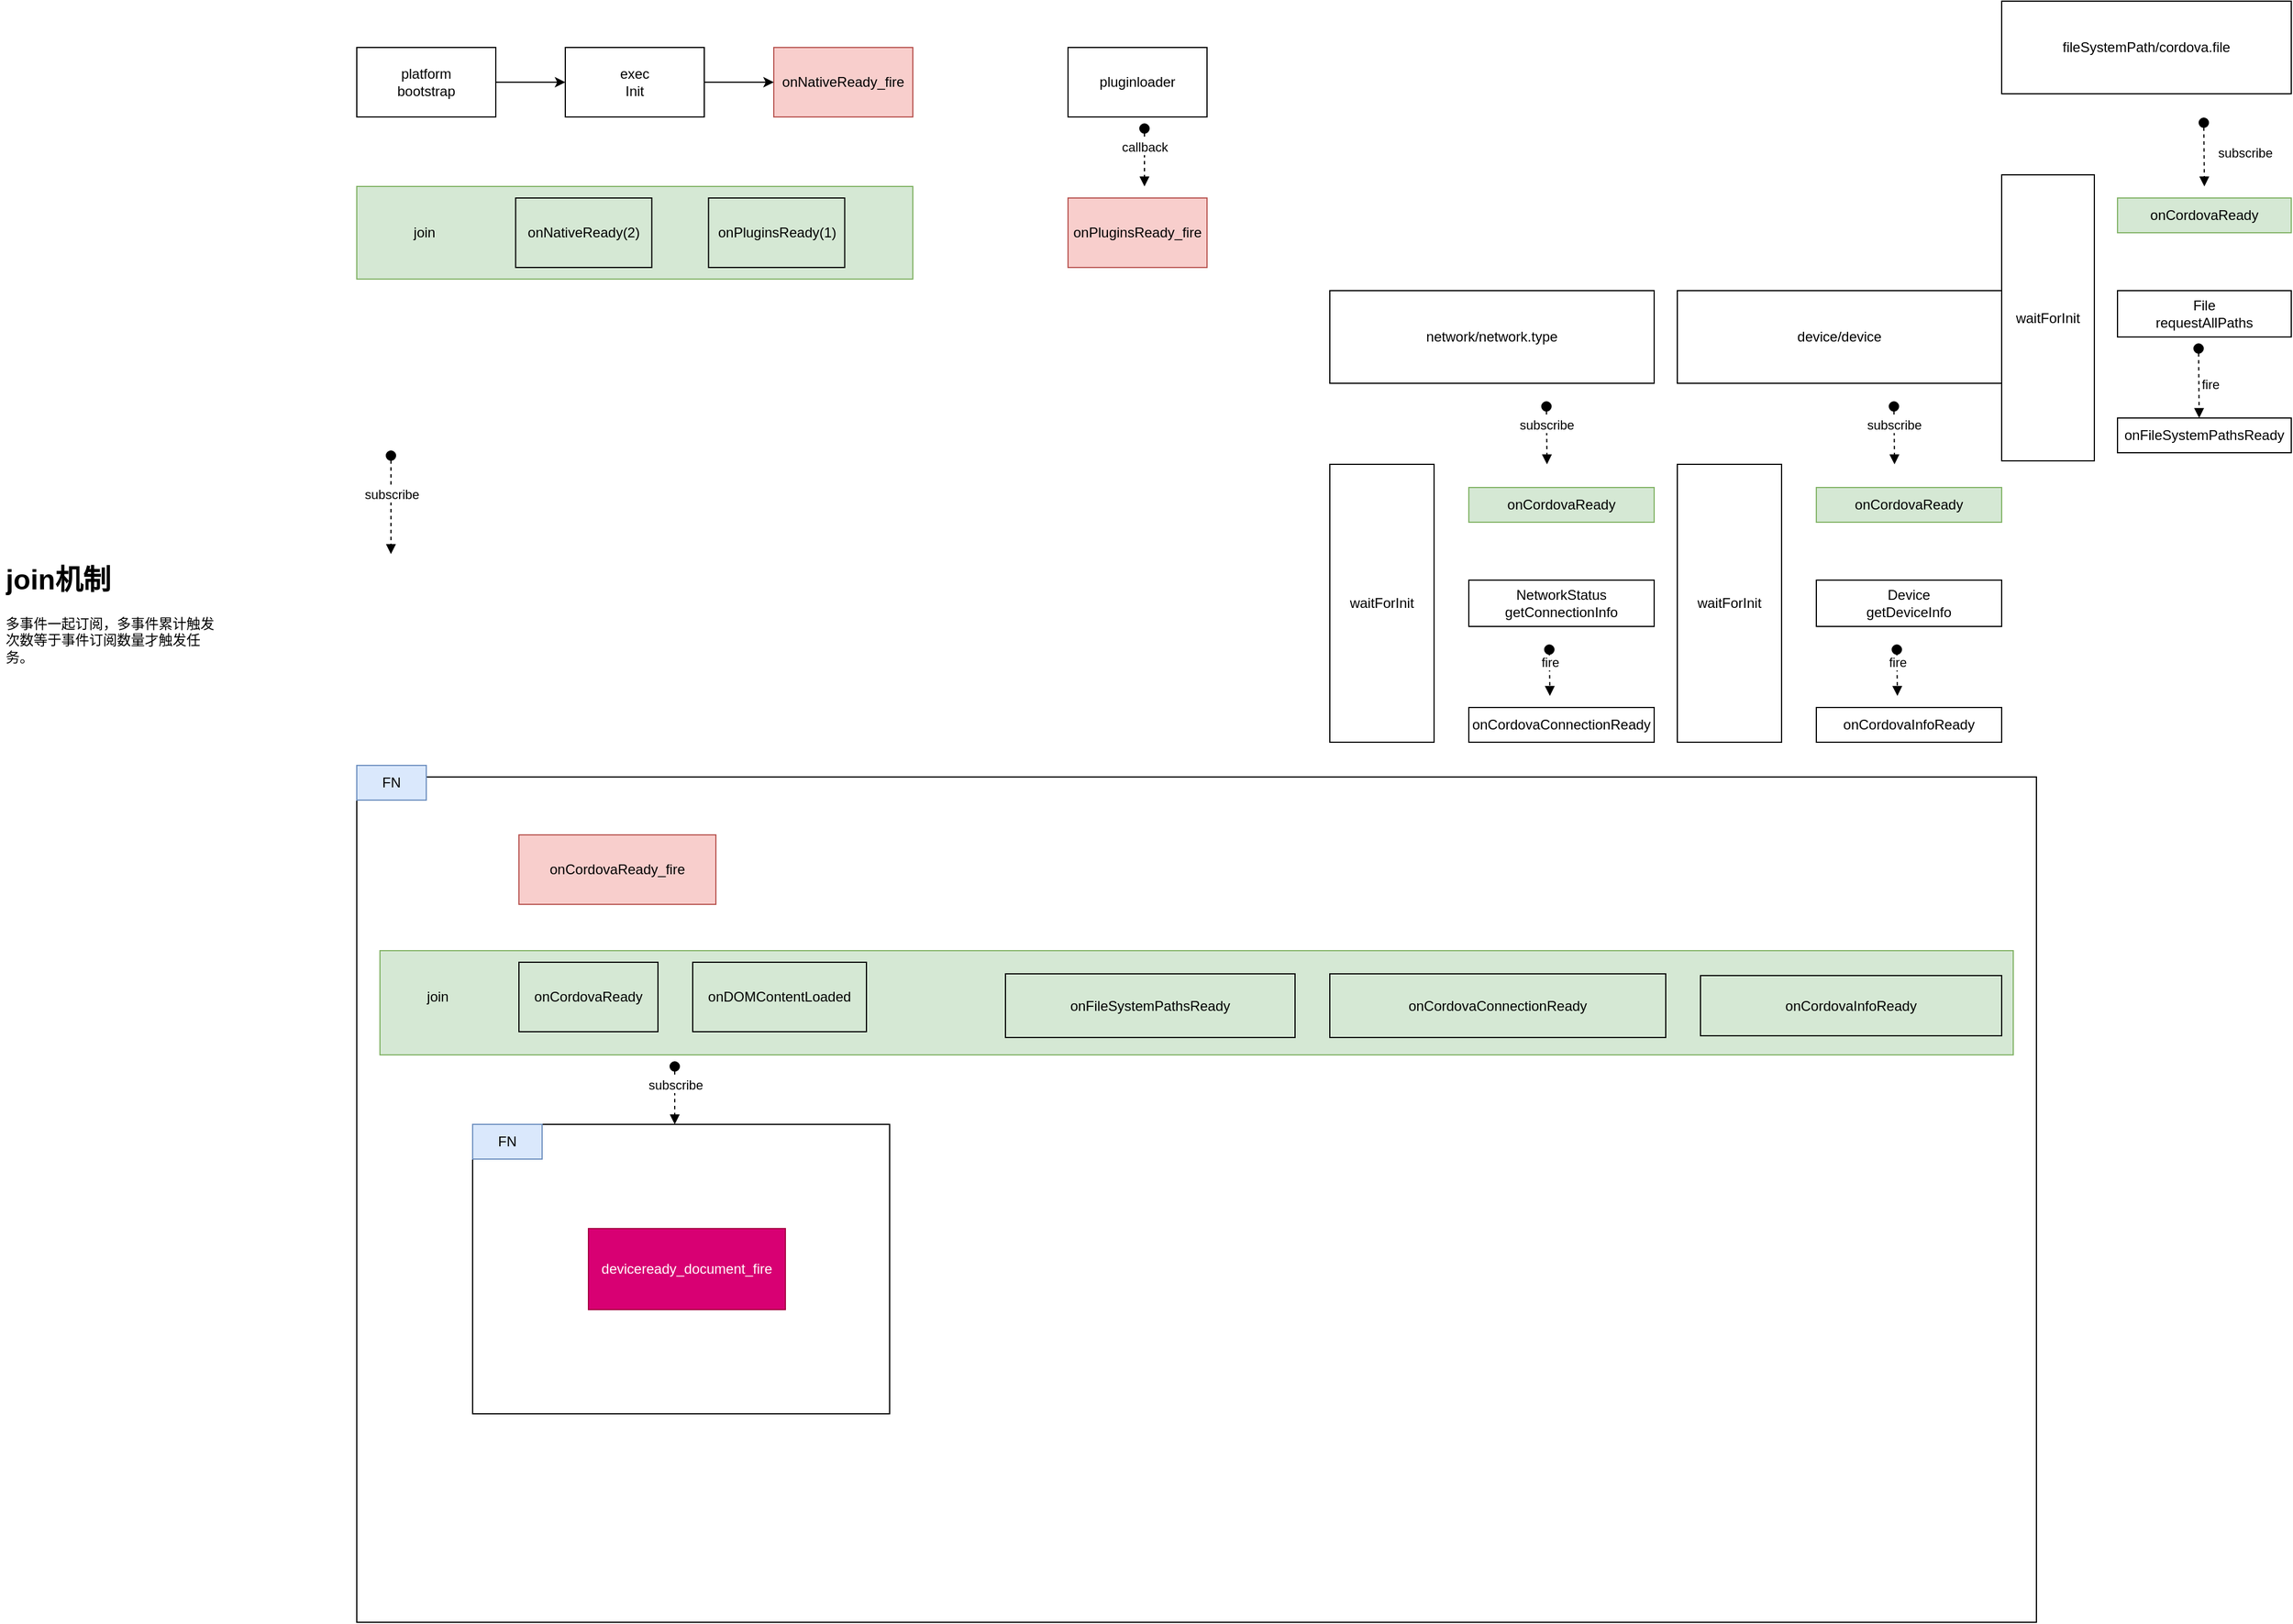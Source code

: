 <mxfile version="16.1.0" type="github">
  <diagram id="kubIPsS-zQuDnJUvl1ML" name="Page-1">
    <mxGraphModel dx="2249" dy="1931" grid="1" gridSize="10" guides="1" tooltips="1" connect="1" arrows="0" fold="1" page="1" pageScale="1" pageWidth="827" pageHeight="1169" math="0" shadow="0">
      <root>
        <mxCell id="0" />
        <mxCell id="1" parent="0" />
        <mxCell id="LUgBBV5X2RgzdChjrm3_-8" value="&lt;h1&gt;join机制&lt;/h1&gt;&lt;p&gt;多事件一起订阅，多事件累计触发次数等于事件订阅数量才触发任务。&lt;/p&gt;" style="text;html=1;strokeColor=none;fillColor=none;spacing=5;spacingTop=-20;whiteSpace=wrap;overflow=hidden;rounded=0;" vertex="1" parent="1">
          <mxGeometry x="-508" y="140" width="190" height="120" as="geometry" />
        </mxCell>
        <mxCell id="LUgBBV5X2RgzdChjrm3_-11" value="" style="rounded=0;whiteSpace=wrap;html=1;fillColor=none;" vertex="1" parent="1">
          <mxGeometry x="-200" y="330" width="1450" height="730" as="geometry" />
        </mxCell>
        <mxCell id="LUgBBV5X2RgzdChjrm3_-13" value="FN" style="text;html=1;strokeColor=#6c8ebf;fillColor=#dae8fc;align=center;verticalAlign=middle;whiteSpace=wrap;rounded=0;" vertex="1" parent="1">
          <mxGeometry x="-200" y="320" width="60" height="30" as="geometry" />
        </mxCell>
        <mxCell id="LUgBBV5X2RgzdChjrm3_-14" value="onCordovaReady_fire" style="rounded=0;whiteSpace=wrap;html=1;fillColor=#f8cecc;strokeColor=#b85450;" vertex="1" parent="1">
          <mxGeometry x="-60" y="380" width="170" height="60" as="geometry" />
        </mxCell>
        <mxCell id="LUgBBV5X2RgzdChjrm3_-17" value="" style="rounded=0;whiteSpace=wrap;html=1;fillColor=#d5e8d4;strokeColor=#82b366;" vertex="1" parent="1">
          <mxGeometry x="-180" y="480" width="1410" height="90" as="geometry" />
        </mxCell>
        <mxCell id="LUgBBV5X2RgzdChjrm3_-18" value="onCordovaReady" style="rounded=0;whiteSpace=wrap;html=1;fillColor=none;" vertex="1" parent="1">
          <mxGeometry x="-60" y="490" width="120" height="60" as="geometry" />
        </mxCell>
        <mxCell id="LUgBBV5X2RgzdChjrm3_-19" value="onDOMContentLoaded" style="rounded=0;whiteSpace=wrap;html=1;fillColor=none;" vertex="1" parent="1">
          <mxGeometry x="90" y="490" width="150" height="60" as="geometry" />
        </mxCell>
        <mxCell id="LUgBBV5X2RgzdChjrm3_-20" value="join" style="text;html=1;strokeColor=none;fillColor=none;align=center;verticalAlign=middle;whiteSpace=wrap;rounded=0;" vertex="1" parent="1">
          <mxGeometry x="-160" y="505" width="60" height="30" as="geometry" />
        </mxCell>
        <mxCell id="LUgBBV5X2RgzdChjrm3_-22" value="" style="rounded=0;whiteSpace=wrap;html=1;fillColor=none;" vertex="1" parent="1">
          <mxGeometry x="-100" y="630" width="360" height="250" as="geometry" />
        </mxCell>
        <mxCell id="LUgBBV5X2RgzdChjrm3_-23" value="FN" style="text;html=1;strokeColor=#6c8ebf;fillColor=#dae8fc;align=center;verticalAlign=middle;whiteSpace=wrap;rounded=0;" vertex="1" parent="1">
          <mxGeometry x="-100" y="630" width="60" height="30" as="geometry" />
        </mxCell>
        <mxCell id="LUgBBV5X2RgzdChjrm3_-25" value="deviceready_document_fire" style="rounded=0;whiteSpace=wrap;html=1;fillColor=#d80073;fontColor=#ffffff;strokeColor=#A50040;" vertex="1" parent="1">
          <mxGeometry y="720" width="170" height="70" as="geometry" />
        </mxCell>
        <mxCell id="LUgBBV5X2RgzdChjrm3_-42" value="subscribe" style="html=1;verticalAlign=bottom;startArrow=oval;startFill=1;endArrow=block;startSize=8;rounded=0;dashed=1;" edge="1" parent="1">
          <mxGeometry width="60" relative="1" as="geometry">
            <mxPoint x="-170.5" y="52.5" as="sourcePoint" />
            <mxPoint x="-170.5" y="137.5" as="targetPoint" />
          </mxGeometry>
        </mxCell>
        <mxCell id="LUgBBV5X2RgzdChjrm3_-43" value="subscribe" style="html=1;verticalAlign=bottom;startArrow=oval;startFill=1;endArrow=block;startSize=8;rounded=0;dashed=1;" edge="1" parent="1">
          <mxGeometry width="60" relative="1" as="geometry">
            <mxPoint x="74.5" y="580" as="sourcePoint" />
            <mxPoint x="74.5" y="630" as="targetPoint" />
          </mxGeometry>
        </mxCell>
        <mxCell id="LUgBBV5X2RgzdChjrm3_-46" value="" style="group" vertex="1" connectable="0" parent="1">
          <mxGeometry x="-200" y="-180" width="480" height="80" as="geometry" />
        </mxCell>
        <mxCell id="LUgBBV5X2RgzdChjrm3_-6" value="" style="rounded=0;whiteSpace=wrap;html=1;fillColor=#d5e8d4;strokeColor=#82b366;" vertex="1" parent="LUgBBV5X2RgzdChjrm3_-46">
          <mxGeometry width="480" height="80" as="geometry" />
        </mxCell>
        <mxCell id="LUgBBV5X2RgzdChjrm3_-1" value="onNativeReady(2)" style="rounded=0;whiteSpace=wrap;html=1;fillColor=none;" vertex="1" parent="LUgBBV5X2RgzdChjrm3_-46">
          <mxGeometry x="137.143" y="10" width="117.551" height="60" as="geometry" />
        </mxCell>
        <mxCell id="LUgBBV5X2RgzdChjrm3_-2" value="onPluginsReady(1)" style="rounded=0;whiteSpace=wrap;html=1;fillColor=none;" vertex="1" parent="LUgBBV5X2RgzdChjrm3_-46">
          <mxGeometry x="303.673" y="10" width="117.551" height="60" as="geometry" />
        </mxCell>
        <mxCell id="LUgBBV5X2RgzdChjrm3_-7" value="join" style="text;html=1;strokeColor=none;fillColor=none;align=center;verticalAlign=middle;whiteSpace=wrap;rounded=0;" vertex="1" parent="LUgBBV5X2RgzdChjrm3_-46">
          <mxGeometry x="29.388" y="25" width="58.776" height="30" as="geometry" />
        </mxCell>
        <mxCell id="LUgBBV5X2RgzdChjrm3_-48" value="" style="group" vertex="1" connectable="0" parent="1">
          <mxGeometry x="-200" y="-300" width="440" height="60" as="geometry" />
        </mxCell>
        <mxCell id="LUgBBV5X2RgzdChjrm3_-26" value="onNativeReady_fire" style="rounded=0;whiteSpace=wrap;html=1;fillColor=#f8cecc;strokeColor=#b85450;" vertex="1" parent="LUgBBV5X2RgzdChjrm3_-48">
          <mxGeometry x="360" width="120" height="60" as="geometry" />
        </mxCell>
        <mxCell id="LUgBBV5X2RgzdChjrm3_-27" value="exec&lt;br&gt;Init" style="rounded=0;whiteSpace=wrap;html=1;fillColor=none;" vertex="1" parent="LUgBBV5X2RgzdChjrm3_-48">
          <mxGeometry x="180" width="120" height="60" as="geometry" />
        </mxCell>
        <mxCell id="LUgBBV5X2RgzdChjrm3_-28" value="platform&lt;br&gt;bootstrap" style="rounded=0;whiteSpace=wrap;html=1;fillColor=none;" vertex="1" parent="LUgBBV5X2RgzdChjrm3_-48">
          <mxGeometry width="120" height="60" as="geometry" />
        </mxCell>
        <mxCell id="LUgBBV5X2RgzdChjrm3_-34" style="edgeStyle=orthogonalEdgeStyle;rounded=0;orthogonalLoop=1;jettySize=auto;html=1;entryX=0;entryY=0.5;entryDx=0;entryDy=0;" edge="1" parent="LUgBBV5X2RgzdChjrm3_-48" source="LUgBBV5X2RgzdChjrm3_-27" target="LUgBBV5X2RgzdChjrm3_-26">
          <mxGeometry relative="1" as="geometry" />
        </mxCell>
        <mxCell id="LUgBBV5X2RgzdChjrm3_-33" style="edgeStyle=orthogonalEdgeStyle;rounded=0;orthogonalLoop=1;jettySize=auto;html=1;entryX=0;entryY=0.5;entryDx=0;entryDy=0;" edge="1" parent="LUgBBV5X2RgzdChjrm3_-48" source="LUgBBV5X2RgzdChjrm3_-28" target="LUgBBV5X2RgzdChjrm3_-27">
          <mxGeometry relative="1" as="geometry" />
        </mxCell>
        <mxCell id="LUgBBV5X2RgzdChjrm3_-51" value="onFileSystemPathsReady" style="rounded=0;whiteSpace=wrap;html=1;fillColor=none;" vertex="1" parent="1">
          <mxGeometry x="360" y="500" width="250" height="55" as="geometry" />
        </mxCell>
        <mxCell id="LUgBBV5X2RgzdChjrm3_-63" value="onCordovaConnectionReady" style="rounded=0;whiteSpace=wrap;html=1;fillColor=none;" vertex="1" parent="1">
          <mxGeometry x="640" y="500" width="290" height="55" as="geometry" />
        </mxCell>
        <mxCell id="LUgBBV5X2RgzdChjrm3_-66" value="" style="group" vertex="1" connectable="0" parent="1">
          <mxGeometry x="640" y="-90" width="280" height="390" as="geometry" />
        </mxCell>
        <mxCell id="LUgBBV5X2RgzdChjrm3_-57" value="network/network.type" style="rounded=0;whiteSpace=wrap;html=1;fillColor=none;" vertex="1" parent="LUgBBV5X2RgzdChjrm3_-66">
          <mxGeometry width="280" height="80" as="geometry" />
        </mxCell>
        <mxCell id="LUgBBV5X2RgzdChjrm3_-58" value="waitForInit" style="rounded=0;whiteSpace=wrap;html=1;fillColor=none;" vertex="1" parent="LUgBBV5X2RgzdChjrm3_-66">
          <mxGeometry y="150" width="90" height="240" as="geometry" />
        </mxCell>
        <mxCell id="LUgBBV5X2RgzdChjrm3_-59" value="onCordovaReady" style="rounded=0;whiteSpace=wrap;html=1;fillColor=#d5e8d4;strokeColor=#82b366;" vertex="1" parent="LUgBBV5X2RgzdChjrm3_-66">
          <mxGeometry x="120" y="170" width="160" height="30" as="geometry" />
        </mxCell>
        <mxCell id="LUgBBV5X2RgzdChjrm3_-60" value="subscribe" style="html=1;verticalAlign=bottom;startArrow=oval;startFill=1;endArrow=block;startSize=8;rounded=0;dashed=1;" edge="1" parent="LUgBBV5X2RgzdChjrm3_-66">
          <mxGeometry width="60" relative="1" as="geometry">
            <mxPoint x="187" y="100" as="sourcePoint" />
            <mxPoint x="187.5" y="150" as="targetPoint" />
          </mxGeometry>
        </mxCell>
        <mxCell id="LUgBBV5X2RgzdChjrm3_-61" value="fire" style="html=1;verticalAlign=bottom;startArrow=oval;startFill=1;endArrow=block;startSize=8;rounded=0;dashed=1;" edge="1" parent="LUgBBV5X2RgzdChjrm3_-66">
          <mxGeometry width="60" relative="1" as="geometry">
            <mxPoint x="189.5" y="310" as="sourcePoint" />
            <mxPoint x="190" y="350" as="targetPoint" />
          </mxGeometry>
        </mxCell>
        <mxCell id="LUgBBV5X2RgzdChjrm3_-62" value="onCordovaConnectionReady" style="rounded=0;whiteSpace=wrap;html=1;fillColor=none;" vertex="1" parent="LUgBBV5X2RgzdChjrm3_-66">
          <mxGeometry x="120" y="360" width="160" height="30" as="geometry" />
        </mxCell>
        <mxCell id="LUgBBV5X2RgzdChjrm3_-65" value="NetworkStatus&lt;br&gt;getConnectionInfo" style="rounded=0;whiteSpace=wrap;html=1;fillColor=none;" vertex="1" parent="LUgBBV5X2RgzdChjrm3_-66">
          <mxGeometry x="120" y="250" width="160" height="40" as="geometry" />
        </mxCell>
        <mxCell id="LUgBBV5X2RgzdChjrm3_-67" value="device/device" style="rounded=0;whiteSpace=wrap;html=1;fillColor=none;" vertex="1" parent="1">
          <mxGeometry x="940" y="-90" width="280" height="80" as="geometry" />
        </mxCell>
        <mxCell id="LUgBBV5X2RgzdChjrm3_-68" value="waitForInit" style="rounded=0;whiteSpace=wrap;html=1;fillColor=none;" vertex="1" parent="1">
          <mxGeometry x="940" y="60" width="90" height="240" as="geometry" />
        </mxCell>
        <mxCell id="LUgBBV5X2RgzdChjrm3_-69" value="onCordovaReady" style="rounded=0;whiteSpace=wrap;html=1;fillColor=#d5e8d4;strokeColor=#82b366;" vertex="1" parent="1">
          <mxGeometry x="1060" y="80" width="160" height="30" as="geometry" />
        </mxCell>
        <mxCell id="LUgBBV5X2RgzdChjrm3_-70" value="subscribe" style="html=1;verticalAlign=bottom;startArrow=oval;startFill=1;endArrow=block;startSize=8;rounded=0;dashed=1;" edge="1" parent="1">
          <mxGeometry width="60" relative="1" as="geometry">
            <mxPoint x="1127" y="10" as="sourcePoint" />
            <mxPoint x="1127.5" y="60" as="targetPoint" />
          </mxGeometry>
        </mxCell>
        <mxCell id="LUgBBV5X2RgzdChjrm3_-71" value="fire" style="html=1;verticalAlign=bottom;startArrow=oval;startFill=1;endArrow=block;startSize=8;rounded=0;dashed=1;" edge="1" parent="1">
          <mxGeometry width="60" relative="1" as="geometry">
            <mxPoint x="1129.5" y="220" as="sourcePoint" />
            <mxPoint x="1130" y="260" as="targetPoint" />
          </mxGeometry>
        </mxCell>
        <mxCell id="LUgBBV5X2RgzdChjrm3_-72" value="onCordovaInfoReady" style="rounded=0;whiteSpace=wrap;html=1;fillColor=none;" vertex="1" parent="1">
          <mxGeometry x="1060" y="270" width="160" height="30" as="geometry" />
        </mxCell>
        <mxCell id="LUgBBV5X2RgzdChjrm3_-73" value="Device&lt;br&gt;getDeviceInfo" style="rounded=0;whiteSpace=wrap;html=1;fillColor=none;" vertex="1" parent="1">
          <mxGeometry x="1060" y="160" width="160" height="40" as="geometry" />
        </mxCell>
        <mxCell id="LUgBBV5X2RgzdChjrm3_-74" value="onCordovaInfoReady" style="rounded=0;whiteSpace=wrap;html=1;fillColor=none;" vertex="1" parent="1">
          <mxGeometry x="960" y="501.5" width="260" height="52" as="geometry" />
        </mxCell>
        <mxCell id="LUgBBV5X2RgzdChjrm3_-35" value="onPluginsReady_fire" style="rounded=0;whiteSpace=wrap;html=1;fillColor=#f8cecc;strokeColor=#b85450;" vertex="1" parent="1">
          <mxGeometry x="414" y="-170" width="120" height="60" as="geometry" />
        </mxCell>
        <mxCell id="LUgBBV5X2RgzdChjrm3_-36" value="pluginloader" style="rounded=0;whiteSpace=wrap;html=1;fillColor=none;" vertex="1" parent="1">
          <mxGeometry x="414" y="-300" width="120" height="60" as="geometry" />
        </mxCell>
        <mxCell id="LUgBBV5X2RgzdChjrm3_-45" value="callback" style="html=1;verticalAlign=bottom;startArrow=oval;startFill=1;endArrow=block;startSize=8;rounded=0;dashed=1;" edge="1" parent="1">
          <mxGeometry width="60" relative="1" as="geometry">
            <mxPoint x="480" y="-230" as="sourcePoint" />
            <mxPoint x="480" y="-180" as="targetPoint" />
          </mxGeometry>
        </mxCell>
        <mxCell id="LUgBBV5X2RgzdChjrm3_-81" value="" style="group" vertex="1" connectable="0" parent="1">
          <mxGeometry x="1220" y="-340" width="250" height="397" as="geometry" />
        </mxCell>
        <mxCell id="LUgBBV5X2RgzdChjrm3_-54" value="fire" style="html=1;verticalAlign=bottom;startArrow=oval;startFill=1;endArrow=block;startSize=8;rounded=0;dashed=1;" edge="1" parent="LUgBBV5X2RgzdChjrm3_-81">
          <mxGeometry x="0.336" y="10" width="60" relative="1" as="geometry">
            <mxPoint x="170" y="300" as="sourcePoint" />
            <mxPoint x="170.5" y="360.0" as="targetPoint" />
            <mxPoint as="offset" />
          </mxGeometry>
        </mxCell>
        <mxCell id="LUgBBV5X2RgzdChjrm3_-75" value="fileSystemPath/cordova.file" style="rounded=0;whiteSpace=wrap;html=1;fillColor=none;" vertex="1" parent="LUgBBV5X2RgzdChjrm3_-81">
          <mxGeometry width="250" height="80" as="geometry" />
        </mxCell>
        <mxCell id="LUgBBV5X2RgzdChjrm3_-76" value="waitForInit" style="rounded=0;whiteSpace=wrap;html=1;fillColor=none;" vertex="1" parent="LUgBBV5X2RgzdChjrm3_-81">
          <mxGeometry y="150" width="80" height="247" as="geometry" />
        </mxCell>
        <mxCell id="LUgBBV5X2RgzdChjrm3_-77" value="subscribe" style="html=1;verticalAlign=bottom;startArrow=oval;startFill=1;endArrow=block;startSize=8;rounded=0;dashed=1;" edge="1" parent="LUgBBV5X2RgzdChjrm3_-81">
          <mxGeometry x="0.284" y="35" width="60" relative="1" as="geometry">
            <mxPoint x="174.5" y="105" as="sourcePoint" />
            <mxPoint x="175" y="160" as="targetPoint" />
            <mxPoint as="offset" />
          </mxGeometry>
        </mxCell>
        <mxCell id="LUgBBV5X2RgzdChjrm3_-78" value="onCordovaReady" style="rounded=0;whiteSpace=wrap;html=1;fillColor=#d5e8d4;strokeColor=#82b366;" vertex="1" parent="LUgBBV5X2RgzdChjrm3_-81">
          <mxGeometry x="100" y="170" width="150" height="30" as="geometry" />
        </mxCell>
        <mxCell id="LUgBBV5X2RgzdChjrm3_-79" value="File&lt;br&gt;requestAllPaths" style="rounded=0;whiteSpace=wrap;html=1;fillColor=none;" vertex="1" parent="LUgBBV5X2RgzdChjrm3_-81">
          <mxGeometry x="100" y="250" width="150" height="40" as="geometry" />
        </mxCell>
        <mxCell id="LUgBBV5X2RgzdChjrm3_-80" value="&lt;span&gt;onFileSystemPathsReady&lt;/span&gt;" style="rounded=0;whiteSpace=wrap;html=1;fillColor=none;" vertex="1" parent="LUgBBV5X2RgzdChjrm3_-81">
          <mxGeometry x="100" y="360" width="150" height="30" as="geometry" />
        </mxCell>
      </root>
    </mxGraphModel>
  </diagram>
</mxfile>
